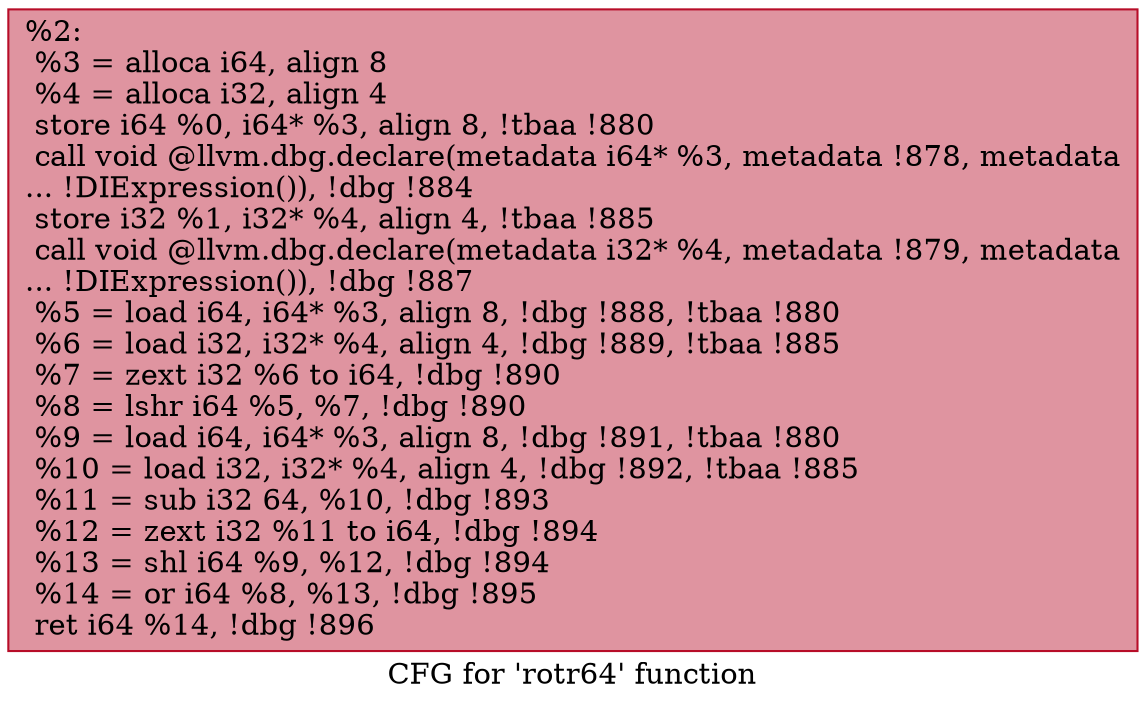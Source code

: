 digraph "CFG for 'rotr64' function" {
	label="CFG for 'rotr64' function";

	Node0x13bd480 [shape=record,color="#b70d28ff", style=filled, fillcolor="#b70d2870",label="{%2:\l  %3 = alloca i64, align 8\l  %4 = alloca i32, align 4\l  store i64 %0, i64* %3, align 8, !tbaa !880\l  call void @llvm.dbg.declare(metadata i64* %3, metadata !878, metadata\l... !DIExpression()), !dbg !884\l  store i32 %1, i32* %4, align 4, !tbaa !885\l  call void @llvm.dbg.declare(metadata i32* %4, metadata !879, metadata\l... !DIExpression()), !dbg !887\l  %5 = load i64, i64* %3, align 8, !dbg !888, !tbaa !880\l  %6 = load i32, i32* %4, align 4, !dbg !889, !tbaa !885\l  %7 = zext i32 %6 to i64, !dbg !890\l  %8 = lshr i64 %5, %7, !dbg !890\l  %9 = load i64, i64* %3, align 8, !dbg !891, !tbaa !880\l  %10 = load i32, i32* %4, align 4, !dbg !892, !tbaa !885\l  %11 = sub i32 64, %10, !dbg !893\l  %12 = zext i32 %11 to i64, !dbg !894\l  %13 = shl i64 %9, %12, !dbg !894\l  %14 = or i64 %8, %13, !dbg !895\l  ret i64 %14, !dbg !896\l}"];
}
